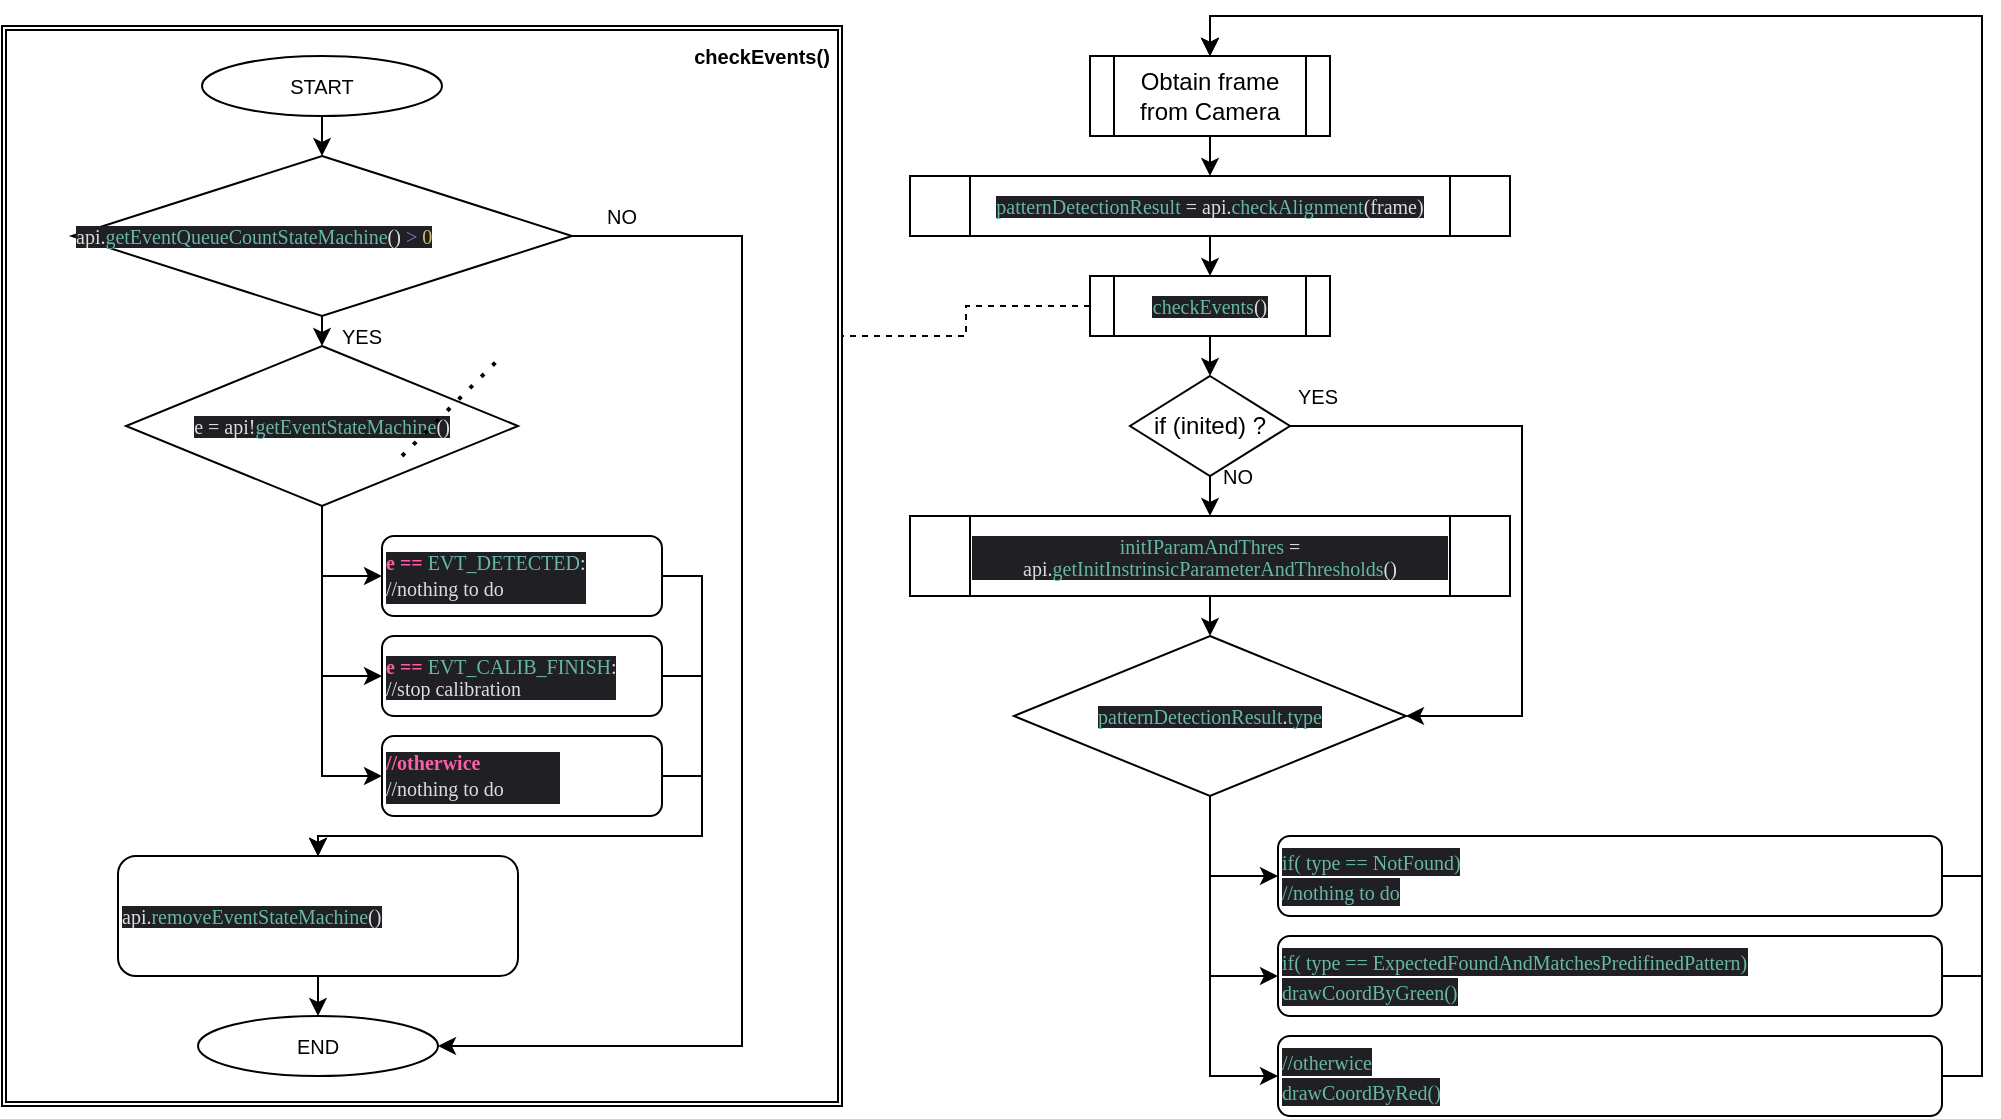 <mxfile version="14.2.5" type="github">
  <diagram id="BotvA4j4-ElXOsM8e_Iz" name="Page-1">
    <mxGraphModel dx="2253" dy="873" grid="1" gridSize="10" guides="1" tooltips="1" connect="1" arrows="1" fold="1" page="1" pageScale="1" pageWidth="827" pageHeight="1169" math="0" shadow="0">
      <root>
        <mxCell id="0" />
        <mxCell id="1" parent="0" />
        <mxCell id="3cvxbS-q7kxN0Z_x5rNs-61" value="" style="shape=ext;double=1;rounded=0;whiteSpace=wrap;html=1;fontSize=10;align=center;" vertex="1" parent="1">
          <mxGeometry x="-190" y="45" width="420" height="540" as="geometry" />
        </mxCell>
        <mxCell id="3cvxbS-q7kxN0Z_x5rNs-23" style="edgeStyle=orthogonalEdgeStyle;rounded=0;orthogonalLoop=1;jettySize=auto;html=1;exitX=0.5;exitY=1;exitDx=0;exitDy=0;entryX=0.5;entryY=0;entryDx=0;entryDy=0;fontSize=10;" edge="1" parent="1" source="3cvxbS-q7kxN0Z_x5rNs-2" target="3cvxbS-q7kxN0Z_x5rNs-3">
          <mxGeometry relative="1" as="geometry" />
        </mxCell>
        <mxCell id="3cvxbS-q7kxN0Z_x5rNs-2" value="Obtain frame from Camera" style="shape=process;whiteSpace=wrap;html=1;backgroundOutline=1;" vertex="1" parent="1">
          <mxGeometry x="354" y="60" width="120" height="40" as="geometry" />
        </mxCell>
        <mxCell id="3cvxbS-q7kxN0Z_x5rNs-24" style="edgeStyle=orthogonalEdgeStyle;rounded=0;orthogonalLoop=1;jettySize=auto;html=1;exitX=0.5;exitY=1;exitDx=0;exitDy=0;entryX=0.5;entryY=0;entryDx=0;entryDy=0;fontSize=10;" edge="1" parent="1" source="3cvxbS-q7kxN0Z_x5rNs-3" target="3cvxbS-q7kxN0Z_x5rNs-4">
          <mxGeometry relative="1" as="geometry" />
        </mxCell>
        <mxCell id="3cvxbS-q7kxN0Z_x5rNs-3" value="&lt;p style=&quot;margin: 0px ; font-stretch: normal ; line-height: normal ; font-family: &amp;#34;menlo&amp;#34; ; color: rgb(103 , 183 , 164) ; background-color: rgb(31 , 31 , 36) ; font-size: 10px&quot;&gt;patternDetectionResult&lt;span style=&quot;color: rgba(255 , 255 , 255 , 0.85)&quot;&gt; = api.&lt;/span&gt;checkAlignment&lt;span style=&quot;color: rgba(255 , 255 , 255 , 0.85)&quot;&gt;(frame)&lt;/span&gt;&lt;/p&gt;" style="shape=process;whiteSpace=wrap;html=1;backgroundOutline=1;" vertex="1" parent="1">
          <mxGeometry x="264" y="120" width="300" height="30" as="geometry" />
        </mxCell>
        <mxCell id="3cvxbS-q7kxN0Z_x5rNs-25" style="edgeStyle=orthogonalEdgeStyle;rounded=0;orthogonalLoop=1;jettySize=auto;html=1;exitX=0.5;exitY=1;exitDx=0;exitDy=0;entryX=0.5;entryY=0;entryDx=0;entryDy=0;fontSize=10;" edge="1" parent="1" source="3cvxbS-q7kxN0Z_x5rNs-4" target="3cvxbS-q7kxN0Z_x5rNs-5">
          <mxGeometry relative="1" as="geometry" />
        </mxCell>
        <mxCell id="3cvxbS-q7kxN0Z_x5rNs-59" style="edgeStyle=orthogonalEdgeStyle;rounded=0;orthogonalLoop=1;jettySize=auto;html=1;exitX=0;exitY=0.5;exitDx=0;exitDy=0;fontSize=10;dashed=1;endArrow=none;endFill=0;" edge="1" parent="1" source="3cvxbS-q7kxN0Z_x5rNs-4" target="3cvxbS-q7kxN0Z_x5rNs-61">
          <mxGeometry relative="1" as="geometry">
            <mxPoint x="238" y="177" as="targetPoint" />
            <Array as="points">
              <mxPoint x="292" y="185" />
              <mxPoint x="292" y="200" />
            </Array>
          </mxGeometry>
        </mxCell>
        <mxCell id="3cvxbS-q7kxN0Z_x5rNs-4" value="&lt;p style=&quot;margin: 0px ; font-stretch: normal ; line-height: normal ; font-family: &amp;#34;menlo&amp;#34; ; color: rgb(103 , 183 , 164) ; background-color: rgb(31 , 31 , 36) ; font-size: 10px&quot;&gt;checkEvents&lt;span style=&quot;color: rgba(255 , 255 , 255 , 0.85)&quot;&gt;()&lt;/span&gt;&lt;/p&gt;" style="shape=process;whiteSpace=wrap;html=1;backgroundOutline=1;" vertex="1" parent="1">
          <mxGeometry x="354" y="170" width="120" height="30" as="geometry" />
        </mxCell>
        <mxCell id="3cvxbS-q7kxN0Z_x5rNs-35" style="edgeStyle=orthogonalEdgeStyle;rounded=0;orthogonalLoop=1;jettySize=auto;html=1;exitX=1;exitY=0.5;exitDx=0;exitDy=0;entryX=1;entryY=0.5;entryDx=0;entryDy=0;fontSize=10;" edge="1" parent="1" source="3cvxbS-q7kxN0Z_x5rNs-5" target="3cvxbS-q7kxN0Z_x5rNs-10">
          <mxGeometry relative="1" as="geometry">
            <Array as="points">
              <mxPoint x="570" y="245" />
              <mxPoint x="570" y="390" />
            </Array>
          </mxGeometry>
        </mxCell>
        <mxCell id="3cvxbS-q7kxN0Z_x5rNs-5" value="if (inited) ?" style="rhombus;whiteSpace=wrap;html=1;" vertex="1" parent="1">
          <mxGeometry x="374" y="220" width="80" height="50" as="geometry" />
        </mxCell>
        <mxCell id="3cvxbS-q7kxN0Z_x5rNs-28" style="edgeStyle=orthogonalEdgeStyle;rounded=0;orthogonalLoop=1;jettySize=auto;html=1;exitX=0.5;exitY=1;exitDx=0;exitDy=0;entryX=0.5;entryY=0;entryDx=0;entryDy=0;fontSize=10;" edge="1" parent="1" source="3cvxbS-q7kxN0Z_x5rNs-6" target="3cvxbS-q7kxN0Z_x5rNs-10">
          <mxGeometry relative="1" as="geometry" />
        </mxCell>
        <mxCell id="3cvxbS-q7kxN0Z_x5rNs-6" value="&lt;p style=&quot;margin: 0px ; font-stretch: normal ; line-height: normal ; font-family: &amp;#34;menlo&amp;#34; ; color: rgb(103 , 183 , 164) ; background-color: rgb(31 , 31 , 36) ; font-size: 10px&quot;&gt;initIParamAndThres&lt;span style=&quot;color: rgba(255 , 255 , 255 , 0.85)&quot;&gt; = api.&lt;/span&gt;getInitInstrinsicParameterAndThresholds&lt;span style=&quot;color: rgba(255 , 255 , 255 , 0.85)&quot;&gt;()&lt;/span&gt;&lt;/p&gt;" style="shape=process;whiteSpace=wrap;html=1;backgroundOutline=1;" vertex="1" parent="1">
          <mxGeometry x="264" y="290" width="300" height="40" as="geometry" />
        </mxCell>
        <mxCell id="3cvxbS-q7kxN0Z_x5rNs-8" value="" style="endArrow=classic;html=1;entryX=0.5;entryY=0;entryDx=0;entryDy=0;exitX=0.5;exitY=1;exitDx=0;exitDy=0;" edge="1" parent="1" source="3cvxbS-q7kxN0Z_x5rNs-5" target="3cvxbS-q7kxN0Z_x5rNs-6">
          <mxGeometry width="50" height="50" relative="1" as="geometry">
            <mxPoint x="420" y="340" as="sourcePoint" />
            <mxPoint x="470" y="290" as="targetPoint" />
          </mxGeometry>
        </mxCell>
        <mxCell id="3cvxbS-q7kxN0Z_x5rNs-29" style="edgeStyle=orthogonalEdgeStyle;rounded=0;orthogonalLoop=1;jettySize=auto;html=1;exitX=0.5;exitY=1;exitDx=0;exitDy=0;entryX=0;entryY=0.5;entryDx=0;entryDy=0;fontSize=10;" edge="1" parent="1" source="3cvxbS-q7kxN0Z_x5rNs-10" target="3cvxbS-q7kxN0Z_x5rNs-12">
          <mxGeometry relative="1" as="geometry" />
        </mxCell>
        <mxCell id="3cvxbS-q7kxN0Z_x5rNs-30" style="edgeStyle=orthogonalEdgeStyle;rounded=0;orthogonalLoop=1;jettySize=auto;html=1;exitX=0.5;exitY=1;exitDx=0;exitDy=0;entryX=0;entryY=0.5;entryDx=0;entryDy=0;fontSize=10;" edge="1" parent="1" source="3cvxbS-q7kxN0Z_x5rNs-10" target="3cvxbS-q7kxN0Z_x5rNs-11">
          <mxGeometry relative="1" as="geometry" />
        </mxCell>
        <mxCell id="3cvxbS-q7kxN0Z_x5rNs-31" style="edgeStyle=orthogonalEdgeStyle;rounded=0;orthogonalLoop=1;jettySize=auto;html=1;exitX=0.5;exitY=1;exitDx=0;exitDy=0;entryX=0;entryY=0.5;entryDx=0;entryDy=0;fontSize=10;" edge="1" parent="1" source="3cvxbS-q7kxN0Z_x5rNs-10" target="3cvxbS-q7kxN0Z_x5rNs-13">
          <mxGeometry relative="1" as="geometry" />
        </mxCell>
        <mxCell id="3cvxbS-q7kxN0Z_x5rNs-10" value="&lt;p style=&quot;margin: 0px ; font-stretch: normal ; line-height: normal ; font-family: &amp;#34;menlo&amp;#34; ; color: rgb(103 , 183 , 164) ; background-color: rgb(31 , 31 , 36) ; font-size: 10px&quot;&gt;patternDetectionResult&lt;span style=&quot;color: rgba(255 , 255 , 255 , 0.85)&quot;&gt;.&lt;/span&gt;type&lt;/p&gt;" style="rhombus;whiteSpace=wrap;html=1;" vertex="1" parent="1">
          <mxGeometry x="316" y="350" width="196" height="80" as="geometry" />
        </mxCell>
        <mxCell id="3cvxbS-q7kxN0Z_x5rNs-33" style="edgeStyle=orthogonalEdgeStyle;rounded=0;orthogonalLoop=1;jettySize=auto;html=1;exitX=1;exitY=0.5;exitDx=0;exitDy=0;entryX=0.5;entryY=0;entryDx=0;entryDy=0;fontSize=10;" edge="1" parent="1" source="3cvxbS-q7kxN0Z_x5rNs-11" target="3cvxbS-q7kxN0Z_x5rNs-2">
          <mxGeometry relative="1" as="geometry" />
        </mxCell>
        <mxCell id="3cvxbS-q7kxN0Z_x5rNs-11" value="&lt;span style=&quot;color: rgb(103 , 183 , 164) ; font-family: &amp;quot;menlo&amp;quot; ; background-color: rgb(31 , 31 , 36)&quot;&gt;&lt;font style=&quot;font-size: 10px&quot;&gt;if( type == ExpectedFoundAndMatchesPredifinedPattern)&lt;br&gt;drawCoordByGreen()&lt;br&gt;&lt;/font&gt;&lt;/span&gt;" style="rounded=1;whiteSpace=wrap;html=1;align=left;" vertex="1" parent="1">
          <mxGeometry x="448" y="500" width="332" height="40" as="geometry" />
        </mxCell>
        <mxCell id="3cvxbS-q7kxN0Z_x5rNs-32" style="edgeStyle=orthogonalEdgeStyle;rounded=0;orthogonalLoop=1;jettySize=auto;html=1;exitX=1;exitY=0.5;exitDx=0;exitDy=0;entryX=0.5;entryY=0;entryDx=0;entryDy=0;fontSize=10;" edge="1" parent="1" source="3cvxbS-q7kxN0Z_x5rNs-12" target="3cvxbS-q7kxN0Z_x5rNs-2">
          <mxGeometry relative="1" as="geometry" />
        </mxCell>
        <mxCell id="3cvxbS-q7kxN0Z_x5rNs-12" value="&lt;span style=&quot;color: rgb(103 , 183 , 164) ; font-family: &amp;quot;menlo&amp;quot; ; background-color: rgb(31 , 31 , 36)&quot;&gt;&lt;font style=&quot;font-size: 10px&quot;&gt;if( type == NotFound)&lt;br&gt;//nothing to do&lt;br&gt;&lt;/font&gt;&lt;/span&gt;" style="rounded=1;whiteSpace=wrap;html=1;align=left;" vertex="1" parent="1">
          <mxGeometry x="448" y="450" width="332" height="40" as="geometry" />
        </mxCell>
        <mxCell id="3cvxbS-q7kxN0Z_x5rNs-34" style="edgeStyle=orthogonalEdgeStyle;rounded=0;orthogonalLoop=1;jettySize=auto;html=1;exitX=1;exitY=0.5;exitDx=0;exitDy=0;entryX=0.5;entryY=0;entryDx=0;entryDy=0;fontSize=10;" edge="1" parent="1" source="3cvxbS-q7kxN0Z_x5rNs-13" target="3cvxbS-q7kxN0Z_x5rNs-2">
          <mxGeometry relative="1" as="geometry" />
        </mxCell>
        <mxCell id="3cvxbS-q7kxN0Z_x5rNs-13" value="&lt;span style=&quot;color: rgb(103 , 183 , 164) ; font-family: &amp;#34;menlo&amp;#34; ; background-color: rgb(31 , 31 , 36)&quot;&gt;&lt;font style=&quot;font-size: 10px&quot;&gt;//otherwice&lt;br&gt;drawCoordByRed()&lt;br&gt;&lt;/font&gt;&lt;/span&gt;" style="rounded=1;whiteSpace=wrap;html=1;align=left;" vertex="1" parent="1">
          <mxGeometry x="448" y="550" width="332" height="40" as="geometry" />
        </mxCell>
        <mxCell id="3cvxbS-q7kxN0Z_x5rNs-50" style="edgeStyle=orthogonalEdgeStyle;rounded=0;orthogonalLoop=1;jettySize=auto;html=1;exitX=0.5;exitY=1;exitDx=0;exitDy=0;entryX=0.5;entryY=0;entryDx=0;entryDy=0;fontSize=10;" edge="1" parent="1" source="3cvxbS-q7kxN0Z_x5rNs-15" target="3cvxbS-q7kxN0Z_x5rNs-40">
          <mxGeometry relative="1" as="geometry" />
        </mxCell>
        <mxCell id="3cvxbS-q7kxN0Z_x5rNs-51" style="edgeStyle=orthogonalEdgeStyle;rounded=0;orthogonalLoop=1;jettySize=auto;html=1;entryX=1;entryY=0.5;entryDx=0;entryDy=0;fontSize=10;" edge="1" parent="1" source="3cvxbS-q7kxN0Z_x5rNs-15" target="3cvxbS-q7kxN0Z_x5rNs-48">
          <mxGeometry relative="1" as="geometry">
            <Array as="points">
              <mxPoint x="180" y="150" />
              <mxPoint x="180" y="555" />
            </Array>
          </mxGeometry>
        </mxCell>
        <mxCell id="3cvxbS-q7kxN0Z_x5rNs-15" value="&lt;p style=&quot;margin: 0px ; font-stretch: normal ; font-size: 10px ; line-height: normal ; font-family: &amp;#34;menlo&amp;#34; ; background-color: rgb(31 , 31 , 36)&quot;&gt;&lt;span style=&quot;color: rgba(255 , 255 , 255 , 0.85) ; font-size: 10px&quot;&gt;api.&lt;/span&gt;&lt;font color=&quot;#67b7a4&quot;&gt;getEventQueueCountStateMachine&lt;/font&gt;&lt;span style=&quot;color: rgba(255 , 255 , 255 , 0.85) ; font-size: 10px&quot;&gt;() &lt;/span&gt;&lt;span style=&quot;color: rgb(161 , 103 , 230) ; font-size: 10px&quot;&gt;&amp;gt;&lt;/span&gt;&lt;span style=&quot;color: rgba(255 , 255 , 255 , 0.85) ; font-size: 10px&quot;&gt;&amp;nbsp;&lt;/span&gt;&lt;span style=&quot;font-size: 10px&quot;&gt;&lt;font color=&quot;#d0bf69&quot;&gt;0&lt;/font&gt;&lt;/span&gt;&lt;/p&gt;" style="rhombus;whiteSpace=wrap;html=1;align=left;fontSize=10;" vertex="1" parent="1">
          <mxGeometry x="-155" y="110" width="250" height="80" as="geometry" />
        </mxCell>
        <mxCell id="3cvxbS-q7kxN0Z_x5rNs-49" style="edgeStyle=orthogonalEdgeStyle;rounded=0;orthogonalLoop=1;jettySize=auto;html=1;exitX=0.5;exitY=1;exitDx=0;exitDy=0;entryX=0.5;entryY=0;entryDx=0;entryDy=0;fontSize=10;" edge="1" parent="1" source="3cvxbS-q7kxN0Z_x5rNs-16" target="3cvxbS-q7kxN0Z_x5rNs-48">
          <mxGeometry relative="1" as="geometry" />
        </mxCell>
        <mxCell id="3cvxbS-q7kxN0Z_x5rNs-16" value="&lt;p style=&quot;margin: 0px ; font-stretch: normal ; line-height: normal ; font-family: &amp;#34;menlo&amp;#34; ; color: rgb(103 , 183 , 164) ; background-color: rgb(31 , 31 , 36)&quot;&gt;&lt;span style=&quot;color: rgba(255 , 255 , 255 , 0.85)&quot;&gt;api.&lt;/span&gt;removeEventStateMachine&lt;span style=&quot;color: rgba(255 , 255 , 255 , 0.85)&quot;&gt;()&lt;/span&gt;&lt;br&gt;&lt;/p&gt;" style="rounded=1;whiteSpace=wrap;html=1;fontSize=10;align=left;" vertex="1" parent="1">
          <mxGeometry x="-132" y="460" width="200" height="60" as="geometry" />
        </mxCell>
        <mxCell id="3cvxbS-q7kxN0Z_x5rNs-44" style="edgeStyle=orthogonalEdgeStyle;rounded=0;orthogonalLoop=1;jettySize=auto;html=1;exitX=1;exitY=0.5;exitDx=0;exitDy=0;fontSize=10;" edge="1" parent="1" source="3cvxbS-q7kxN0Z_x5rNs-18">
          <mxGeometry relative="1" as="geometry">
            <mxPoint x="-32" y="460" as="targetPoint" />
            <Array as="points">
              <mxPoint x="160" y="320" />
              <mxPoint x="160" y="450" />
              <mxPoint x="-32" y="450" />
            </Array>
          </mxGeometry>
        </mxCell>
        <mxCell id="3cvxbS-q7kxN0Z_x5rNs-18" value="&lt;p style=&quot;margin: 0px ; font-stretch: normal ; line-height: normal ; font-family: &amp;#34;menlo&amp;#34; ; background-color: rgb(31 , 31 , 36)&quot;&gt;&lt;font style=&quot;font-size: 10px&quot;&gt;&lt;font color=&quot;#fc5fa3&quot;&gt;&lt;span&gt;&lt;b&gt;e ==&lt;/b&gt;&lt;/span&gt;&lt;/font&gt;&lt;span style=&quot;color: rgba(255 , 255 , 255 , 0.85)&quot;&gt;&amp;nbsp;&lt;/span&gt;&lt;font color=&quot;#67b7a4&quot;&gt;EVT_DETECTED&lt;/font&gt;&lt;span style=&quot;color: rgba(255 , 255 , 255 , 0.85)&quot;&gt;:&lt;/span&gt;&lt;/font&gt;&lt;/p&gt;&lt;p style=&quot;margin: 0px ; font-stretch: normal ; line-height: normal ; font-family: &amp;#34;menlo&amp;#34; ; color: rgba(255 , 255 , 255 , 0.85) ; background-color: rgb(31 , 31 , 36)&quot;&gt;&lt;font style=&quot;font-size: 10px&quot;&gt;//nothing to do &amp;nbsp; &amp;nbsp; &amp;nbsp; &amp;nbsp; &amp;nbsp;&lt;/font&gt;&lt;span style=&quot;font-size: 12px&quot;&gt;&amp;nbsp;&lt;/span&gt;&lt;/p&gt;" style="rounded=1;whiteSpace=wrap;html=1;fontSize=10;align=left;" vertex="1" parent="1">
          <mxGeometry y="300" width="140" height="40" as="geometry" />
        </mxCell>
        <mxCell id="3cvxbS-q7kxN0Z_x5rNs-47" style="edgeStyle=orthogonalEdgeStyle;rounded=0;orthogonalLoop=1;jettySize=auto;html=1;exitX=1;exitY=0.5;exitDx=0;exitDy=0;entryX=0.5;entryY=0;entryDx=0;entryDy=0;fontSize=10;" edge="1" parent="1" source="3cvxbS-q7kxN0Z_x5rNs-20" target="3cvxbS-q7kxN0Z_x5rNs-16">
          <mxGeometry relative="1" as="geometry">
            <Array as="points">
              <mxPoint x="160" y="370" />
              <mxPoint x="160" y="450" />
              <mxPoint x="-32" y="450" />
            </Array>
          </mxGeometry>
        </mxCell>
        <mxCell id="3cvxbS-q7kxN0Z_x5rNs-20" value="&lt;p style=&quot;margin: 0px ; font-stretch: normal ; line-height: normal ; font-family: &amp;#34;menlo&amp;#34; ; background-color: rgb(31 , 31 , 36)&quot;&gt;&lt;font style=&quot;font-size: 10px&quot;&gt;&lt;font color=&quot;#fc5fa3&quot;&gt;&lt;span&gt;&lt;b&gt;e ==&lt;/b&gt;&lt;/span&gt;&lt;/font&gt;&lt;span style=&quot;color: rgba(255 , 255 , 255 , 0.85)&quot;&gt;&amp;nbsp;&lt;/span&gt;&lt;/font&gt;&lt;font style=&quot;font-size: 10px&quot;&gt;&lt;span style=&quot;color: rgb(103 , 183 , 164) ; font-family: &amp;#34;menlo&amp;#34;&quot;&gt;EVT_CALIB_FINISH&lt;/span&gt;&lt;span style=&quot;color: rgba(255 , 255 , 255 , 0.85)&quot;&gt;:&lt;/span&gt;&lt;/font&gt;&lt;/p&gt;&lt;p style=&quot;margin: 0px ; font-stretch: normal ; line-height: normal ; font-family: &amp;#34;menlo&amp;#34; ; color: rgba(255 , 255 , 255 , 0.85) ; background-color: rgb(31 , 31 , 36)&quot;&gt;&lt;font style=&quot;font-size: 10px&quot;&gt;&lt;font style=&quot;font-size: 10px&quot;&gt;//stop calibration &amp;nbsp; &amp;nbsp; &amp;nbsp; &amp;nbsp;&amp;nbsp;&lt;/font&gt;&amp;nbsp;&lt;/font&gt;&lt;/p&gt;" style="rounded=1;whiteSpace=wrap;html=1;fontSize=10;align=left;" vertex="1" parent="1">
          <mxGeometry y="350" width="140" height="40" as="geometry" />
        </mxCell>
        <mxCell id="3cvxbS-q7kxN0Z_x5rNs-46" style="edgeStyle=orthogonalEdgeStyle;rounded=0;orthogonalLoop=1;jettySize=auto;html=1;exitX=1;exitY=0.5;exitDx=0;exitDy=0;fontSize=10;" edge="1" parent="1" source="3cvxbS-q7kxN0Z_x5rNs-21">
          <mxGeometry relative="1" as="geometry">
            <mxPoint x="-32" y="460" as="targetPoint" />
            <Array as="points">
              <mxPoint x="160" y="420" />
              <mxPoint x="160" y="450" />
              <mxPoint x="-32" y="450" />
            </Array>
          </mxGeometry>
        </mxCell>
        <mxCell id="3cvxbS-q7kxN0Z_x5rNs-21" value="&lt;p style=&quot;margin: 0px ; font-stretch: normal ; line-height: normal ; font-family: &amp;#34;menlo&amp;#34; ; background-color: rgb(31 , 31 , 36)&quot;&gt;&lt;font color=&quot;#fc5fa3&quot;&gt;&lt;span&gt;&lt;b&gt;//otherwice&lt;/b&gt;&lt;/span&gt;&lt;/font&gt;&lt;/p&gt;&lt;p style=&quot;margin: 0px ; font-stretch: normal ; line-height: normal ; font-family: &amp;#34;menlo&amp;#34; ; color: rgba(255 , 255 , 255 , 0.85) ; background-color: rgb(31 , 31 , 36)&quot;&gt;&lt;font style=&quot;font-size: 10px&quot;&gt;//nothing to do &amp;nbsp; &amp;nbsp; &amp;nbsp; &amp;nbsp; &amp;nbsp;&lt;/font&gt;&lt;span style=&quot;font-size: 12px&quot;&gt;&amp;nbsp;&lt;/span&gt;&lt;/p&gt;" style="rounded=1;whiteSpace=wrap;html=1;fontSize=10;align=left;" vertex="1" parent="1">
          <mxGeometry y="400" width="140" height="40" as="geometry" />
        </mxCell>
        <mxCell id="3cvxbS-q7kxN0Z_x5rNs-26" value="NO" style="text;html=1;strokeColor=none;fillColor=none;align=center;verticalAlign=middle;whiteSpace=wrap;rounded=0;fontSize=10;" vertex="1" parent="1">
          <mxGeometry x="408" y="260" width="40" height="20" as="geometry" />
        </mxCell>
        <mxCell id="3cvxbS-q7kxN0Z_x5rNs-36" value="YES" style="text;html=1;strokeColor=none;fillColor=none;align=center;verticalAlign=middle;whiteSpace=wrap;rounded=0;fontSize=10;" vertex="1" parent="1">
          <mxGeometry x="448" y="220" width="40" height="20" as="geometry" />
        </mxCell>
        <mxCell id="3cvxbS-q7kxN0Z_x5rNs-38" style="edgeStyle=orthogonalEdgeStyle;rounded=0;orthogonalLoop=1;jettySize=auto;html=1;exitX=0.5;exitY=1;exitDx=0;exitDy=0;entryX=0.5;entryY=0;entryDx=0;entryDy=0;fontSize=10;" edge="1" parent="1" source="3cvxbS-q7kxN0Z_x5rNs-37" target="3cvxbS-q7kxN0Z_x5rNs-15">
          <mxGeometry relative="1" as="geometry" />
        </mxCell>
        <mxCell id="3cvxbS-q7kxN0Z_x5rNs-37" value="START" style="ellipse;whiteSpace=wrap;html=1;fontSize=10;align=center;" vertex="1" parent="1">
          <mxGeometry x="-90" y="60" width="120" height="30" as="geometry" />
        </mxCell>
        <mxCell id="3cvxbS-q7kxN0Z_x5rNs-41" style="edgeStyle=orthogonalEdgeStyle;rounded=0;orthogonalLoop=1;jettySize=auto;html=1;exitX=0.5;exitY=1;exitDx=0;exitDy=0;entryX=0;entryY=0.5;entryDx=0;entryDy=0;fontSize=10;" edge="1" parent="1" source="3cvxbS-q7kxN0Z_x5rNs-40" target="3cvxbS-q7kxN0Z_x5rNs-18">
          <mxGeometry relative="1" as="geometry" />
        </mxCell>
        <mxCell id="3cvxbS-q7kxN0Z_x5rNs-42" style="edgeStyle=orthogonalEdgeStyle;rounded=0;orthogonalLoop=1;jettySize=auto;html=1;exitX=0.5;exitY=1;exitDx=0;exitDy=0;entryX=0;entryY=0.5;entryDx=0;entryDy=0;fontSize=10;" edge="1" parent="1" source="3cvxbS-q7kxN0Z_x5rNs-40" target="3cvxbS-q7kxN0Z_x5rNs-20">
          <mxGeometry relative="1" as="geometry" />
        </mxCell>
        <mxCell id="3cvxbS-q7kxN0Z_x5rNs-43" style="edgeStyle=orthogonalEdgeStyle;rounded=0;orthogonalLoop=1;jettySize=auto;html=1;exitX=0.5;exitY=1;exitDx=0;exitDy=0;entryX=0;entryY=0.5;entryDx=0;entryDy=0;fontSize=10;" edge="1" parent="1" source="3cvxbS-q7kxN0Z_x5rNs-40" target="3cvxbS-q7kxN0Z_x5rNs-21">
          <mxGeometry relative="1" as="geometry" />
        </mxCell>
        <mxCell id="3cvxbS-q7kxN0Z_x5rNs-40" value="&lt;p style=&quot;margin: 0px ; font-stretch: normal ; line-height: normal ; font-family: &amp;#34;menlo&amp;#34; ; color: rgb(103 , 183 , 164) ; background-color: rgb(31 , 31 , 36) ; font-size: 10px&quot;&gt;&lt;span style=&quot;text-align: left ; color: rgba(255 , 255 , 255 , 0.85)&quot;&gt;e = api!&lt;/span&gt;&lt;span style=&quot;text-align: left&quot;&gt;getEventStateMachine&lt;/span&gt;&lt;span style=&quot;text-align: left ; color: rgba(255 , 255 , 255 , 0.85)&quot;&gt;()&lt;/span&gt;&lt;br&gt;&lt;/p&gt;" style="rhombus;whiteSpace=wrap;html=1;" vertex="1" parent="1">
          <mxGeometry x="-128" y="205" width="196" height="80" as="geometry" />
        </mxCell>
        <mxCell id="3cvxbS-q7kxN0Z_x5rNs-48" value="END" style="ellipse;whiteSpace=wrap;html=1;fontSize=10;align=center;" vertex="1" parent="1">
          <mxGeometry x="-92" y="540" width="120" height="30" as="geometry" />
        </mxCell>
        <mxCell id="3cvxbS-q7kxN0Z_x5rNs-52" value="YES" style="text;html=1;strokeColor=none;fillColor=none;align=center;verticalAlign=middle;whiteSpace=wrap;rounded=0;fontSize=10;" vertex="1" parent="1">
          <mxGeometry x="-30" y="190" width="40" height="20" as="geometry" />
        </mxCell>
        <mxCell id="3cvxbS-q7kxN0Z_x5rNs-53" value="NO" style="text;html=1;strokeColor=none;fillColor=none;align=center;verticalAlign=middle;whiteSpace=wrap;rounded=0;fontSize=10;" vertex="1" parent="1">
          <mxGeometry x="100" y="130" width="40" height="20" as="geometry" />
        </mxCell>
        <mxCell id="3cvxbS-q7kxN0Z_x5rNs-56" value="checkEvents()" style="text;html=1;strokeColor=none;fillColor=none;align=center;verticalAlign=middle;whiteSpace=wrap;rounded=0;fontSize=10;fontStyle=1" vertex="1" parent="1">
          <mxGeometry x="170" y="50" width="40" height="20" as="geometry" />
        </mxCell>
        <mxCell id="3cvxbS-q7kxN0Z_x5rNs-58" value="" style="endArrow=none;dashed=1;html=1;dashPattern=1 3;strokeWidth=2;fontSize=10;" edge="1" parent="1">
          <mxGeometry width="50" height="50" relative="1" as="geometry">
            <mxPoint x="10" y="260" as="sourcePoint" />
            <mxPoint x="60" y="210" as="targetPoint" />
          </mxGeometry>
        </mxCell>
      </root>
    </mxGraphModel>
  </diagram>
</mxfile>
